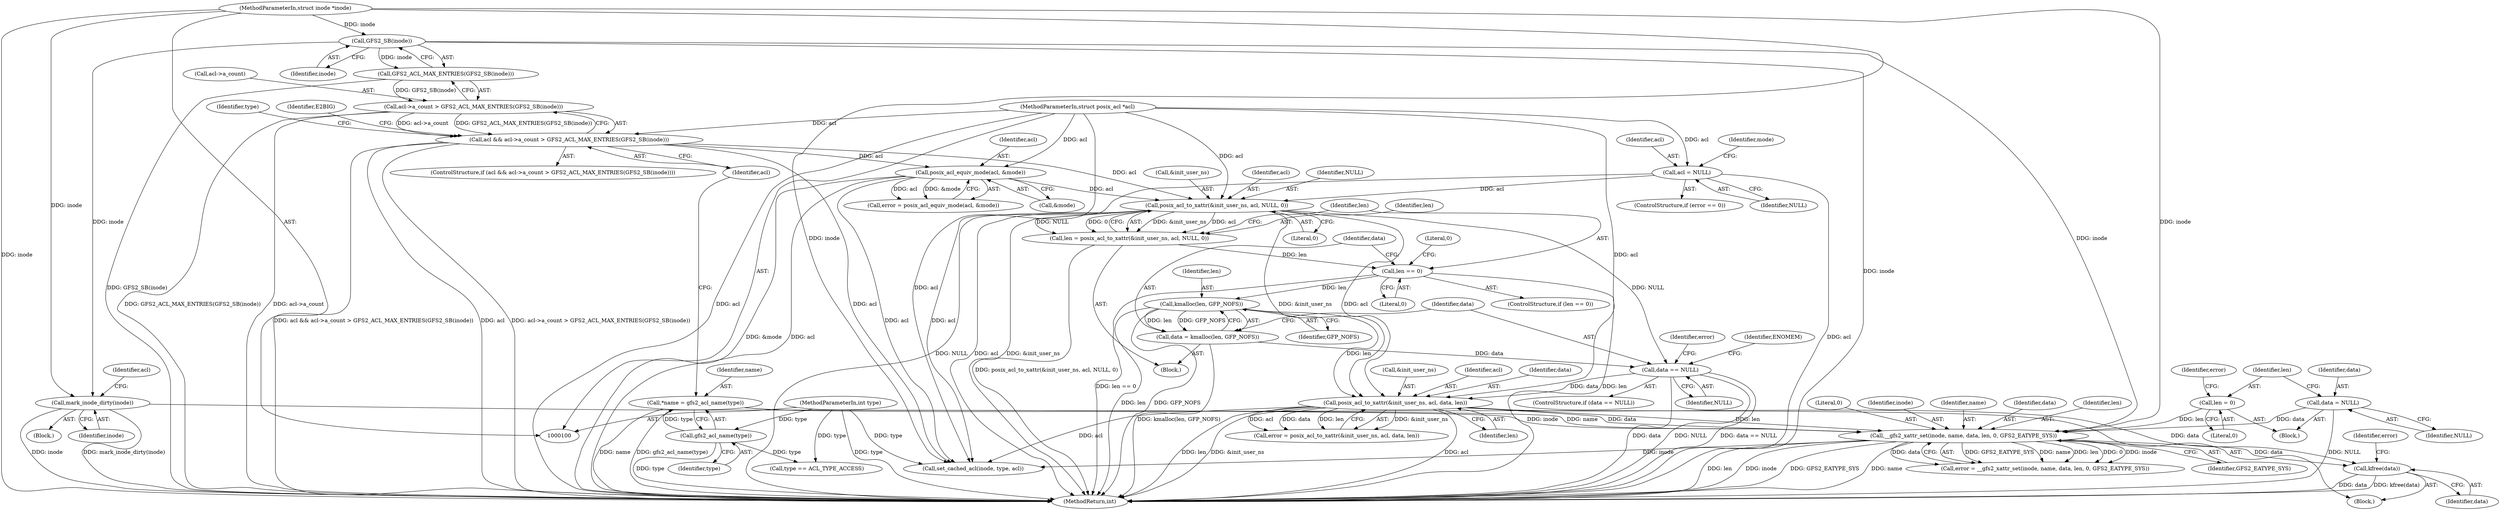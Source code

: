 digraph "1_linux_073931017b49d9458aa351605b43a7e34598caef_5@API" {
"1000237" [label="(Call,kfree(data))"];
"1000222" [label="(Call,__gfs2_xattr_set(inode, name, data, len, 0, GFS2_EATYPE_SYS))"];
"1000168" [label="(Call,mark_inode_dirty(inode))"];
"1000121" [label="(Call,GFS2_SB(inode))"];
"1000101" [label="(MethodParameterIn,struct inode *inode)"];
"1000109" [label="(Call,*name = gfs2_acl_name(type))"];
"1000111" [label="(Call,gfs2_acl_name(type))"];
"1000103" [label="(MethodParameterIn,int type)"];
"1000214" [label="(Call,data = NULL)"];
"1000201" [label="(Call,posix_acl_to_xattr(&init_user_ns, acl, data, len))"];
"1000175" [label="(Call,posix_acl_to_xattr(&init_user_ns, acl, NULL, 0))"];
"1000139" [label="(Call,posix_acl_equiv_mode(acl, &mode))"];
"1000114" [label="(Call,acl && acl->a_count > GFS2_ACL_MAX_ENTRIES(GFS2_SB(inode)))"];
"1000102" [label="(MethodParameterIn,struct posix_acl *acl)"];
"1000116" [label="(Call,acl->a_count > GFS2_ACL_MAX_ENTRIES(GFS2_SB(inode)))"];
"1000120" [label="(Call,GFS2_ACL_MAX_ENTRIES(GFS2_SB(inode)))"];
"1000153" [label="(Call,acl = NULL)"];
"1000193" [label="(Call,data == NULL)"];
"1000187" [label="(Call,data = kmalloc(len, GFP_NOFS))"];
"1000189" [label="(Call,kmalloc(len, GFP_NOFS))"];
"1000182" [label="(Call,len == 0)"];
"1000173" [label="(Call,len = posix_acl_to_xattr(&init_user_ns, acl, NULL, 0))"];
"1000217" [label="(Call,len = 0)"];
"1000110" [label="(Identifier,name)"];
"1000199" [label="(Call,error = posix_acl_to_xattr(&init_user_ns, acl, data, len))"];
"1000202" [label="(Call,&init_user_ns)"];
"1000128" [label="(Identifier,type)"];
"1000137" [label="(Call,error = posix_acl_equiv_mode(acl, &mode))"];
"1000182" [label="(Call,len == 0)"];
"1000238" [label="(Identifier,data)"];
"1000113" [label="(ControlStructure,if (acl && acl->a_count > GFS2_ACL_MAX_ENTRIES(GFS2_SB(inode))))"];
"1000158" [label="(Identifier,mode)"];
"1000241" [label="(MethodReturn,int)"];
"1000220" [label="(Call,error = __gfs2_xattr_set(inode, name, data, len, 0, GFS2_EATYPE_SYS))"];
"1000227" [label="(Literal,0)"];
"1000162" [label="(Block,)"];
"1000178" [label="(Identifier,acl)"];
"1000174" [label="(Identifier,len)"];
"1000223" [label="(Identifier,inode)"];
"1000112" [label="(Identifier,type)"];
"1000169" [label="(Identifier,inode)"];
"1000232" [label="(Call,set_cached_acl(inode, type, acl))"];
"1000153" [label="(Call,acl = NULL)"];
"1000186" [label="(Literal,0)"];
"1000181" [label="(ControlStructure,if (len == 0))"];
"1000224" [label="(Identifier,name)"];
"1000214" [label="(Call,data = NULL)"];
"1000116" [label="(Call,acl->a_count > GFS2_ACL_MAX_ENTRIES(GFS2_SB(inode)))"];
"1000189" [label="(Call,kmalloc(len, GFP_NOFS))"];
"1000194" [label="(Identifier,data)"];
"1000172" [label="(Block,)"];
"1000225" [label="(Identifier,data)"];
"1000184" [label="(Literal,0)"];
"1000175" [label="(Call,posix_acl_to_xattr(&init_user_ns, acl, NULL, 0))"];
"1000213" [label="(Block,)"];
"1000228" [label="(Identifier,GFS2_EATYPE_SYS)"];
"1000218" [label="(Identifier,len)"];
"1000101" [label="(MethodParameterIn,struct inode *inode)"];
"1000122" [label="(Identifier,inode)"];
"1000216" [label="(Identifier,NULL)"];
"1000215" [label="(Identifier,data)"];
"1000109" [label="(Call,*name = gfs2_acl_name(type))"];
"1000179" [label="(Identifier,NULL)"];
"1000187" [label="(Call,data = kmalloc(len, GFP_NOFS))"];
"1000191" [label="(Identifier,GFP_NOFS)"];
"1000219" [label="(Literal,0)"];
"1000222" [label="(Call,__gfs2_xattr_set(inode, name, data, len, 0, GFS2_EATYPE_SYS))"];
"1000102" [label="(MethodParameterIn,struct posix_acl *acl)"];
"1000154" [label="(Identifier,acl)"];
"1000127" [label="(Call,type == ACL_TYPE_ACCESS)"];
"1000141" [label="(Call,&mode)"];
"1000155" [label="(Identifier,NULL)"];
"1000190" [label="(Identifier,len)"];
"1000120" [label="(Call,GFS2_ACL_MAX_ENTRIES(GFS2_SB(inode)))"];
"1000111" [label="(Call,gfs2_acl_name(type))"];
"1000115" [label="(Identifier,acl)"];
"1000139" [label="(Call,posix_acl_equiv_mode(acl, &mode))"];
"1000237" [label="(Call,kfree(data))"];
"1000176" [label="(Call,&init_user_ns)"];
"1000204" [label="(Identifier,acl)"];
"1000193" [label="(Call,data == NULL)"];
"1000140" [label="(Identifier,acl)"];
"1000149" [label="(ControlStructure,if (error == 0))"];
"1000188" [label="(Identifier,data)"];
"1000192" [label="(ControlStructure,if (data == NULL))"];
"1000240" [label="(Identifier,error)"];
"1000217" [label="(Call,len = 0)"];
"1000117" [label="(Call,acl->a_count)"];
"1000221" [label="(Identifier,error)"];
"1000183" [label="(Identifier,len)"];
"1000121" [label="(Call,GFS2_SB(inode))"];
"1000104" [label="(Block,)"];
"1000103" [label="(MethodParameterIn,int type)"];
"1000180" [label="(Literal,0)"];
"1000114" [label="(Call,acl && acl->a_count > GFS2_ACL_MAX_ENTRIES(GFS2_SB(inode)))"];
"1000201" [label="(Call,posix_acl_to_xattr(&init_user_ns, acl, data, len))"];
"1000205" [label="(Identifier,data)"];
"1000200" [label="(Identifier,error)"];
"1000125" [label="(Identifier,E2BIG)"];
"1000206" [label="(Identifier,len)"];
"1000195" [label="(Identifier,NULL)"];
"1000168" [label="(Call,mark_inode_dirty(inode))"];
"1000173" [label="(Call,len = posix_acl_to_xattr(&init_user_ns, acl, NULL, 0))"];
"1000198" [label="(Identifier,ENOMEM)"];
"1000226" [label="(Identifier,len)"];
"1000171" [label="(Identifier,acl)"];
"1000237" -> "1000104"  [label="AST: "];
"1000237" -> "1000238"  [label="CFG: "];
"1000238" -> "1000237"  [label="AST: "];
"1000240" -> "1000237"  [label="CFG: "];
"1000237" -> "1000241"  [label="DDG: kfree(data)"];
"1000237" -> "1000241"  [label="DDG: data"];
"1000222" -> "1000237"  [label="DDG: data"];
"1000201" -> "1000237"  [label="DDG: data"];
"1000222" -> "1000220"  [label="AST: "];
"1000222" -> "1000228"  [label="CFG: "];
"1000223" -> "1000222"  [label="AST: "];
"1000224" -> "1000222"  [label="AST: "];
"1000225" -> "1000222"  [label="AST: "];
"1000226" -> "1000222"  [label="AST: "];
"1000227" -> "1000222"  [label="AST: "];
"1000228" -> "1000222"  [label="AST: "];
"1000220" -> "1000222"  [label="CFG: "];
"1000222" -> "1000241"  [label="DDG: len"];
"1000222" -> "1000241"  [label="DDG: inode"];
"1000222" -> "1000241"  [label="DDG: GFS2_EATYPE_SYS"];
"1000222" -> "1000241"  [label="DDG: name"];
"1000222" -> "1000220"  [label="DDG: GFS2_EATYPE_SYS"];
"1000222" -> "1000220"  [label="DDG: name"];
"1000222" -> "1000220"  [label="DDG: len"];
"1000222" -> "1000220"  [label="DDG: 0"];
"1000222" -> "1000220"  [label="DDG: inode"];
"1000222" -> "1000220"  [label="DDG: data"];
"1000168" -> "1000222"  [label="DDG: inode"];
"1000121" -> "1000222"  [label="DDG: inode"];
"1000101" -> "1000222"  [label="DDG: inode"];
"1000109" -> "1000222"  [label="DDG: name"];
"1000214" -> "1000222"  [label="DDG: data"];
"1000201" -> "1000222"  [label="DDG: data"];
"1000201" -> "1000222"  [label="DDG: len"];
"1000217" -> "1000222"  [label="DDG: len"];
"1000222" -> "1000232"  [label="DDG: inode"];
"1000168" -> "1000162"  [label="AST: "];
"1000168" -> "1000169"  [label="CFG: "];
"1000169" -> "1000168"  [label="AST: "];
"1000171" -> "1000168"  [label="CFG: "];
"1000168" -> "1000241"  [label="DDG: mark_inode_dirty(inode)"];
"1000168" -> "1000241"  [label="DDG: inode"];
"1000121" -> "1000168"  [label="DDG: inode"];
"1000101" -> "1000168"  [label="DDG: inode"];
"1000121" -> "1000120"  [label="AST: "];
"1000121" -> "1000122"  [label="CFG: "];
"1000122" -> "1000121"  [label="AST: "];
"1000120" -> "1000121"  [label="CFG: "];
"1000121" -> "1000241"  [label="DDG: inode"];
"1000121" -> "1000120"  [label="DDG: inode"];
"1000101" -> "1000121"  [label="DDG: inode"];
"1000101" -> "1000100"  [label="AST: "];
"1000101" -> "1000241"  [label="DDG: inode"];
"1000101" -> "1000232"  [label="DDG: inode"];
"1000109" -> "1000104"  [label="AST: "];
"1000109" -> "1000111"  [label="CFG: "];
"1000110" -> "1000109"  [label="AST: "];
"1000111" -> "1000109"  [label="AST: "];
"1000115" -> "1000109"  [label="CFG: "];
"1000109" -> "1000241"  [label="DDG: name"];
"1000109" -> "1000241"  [label="DDG: gfs2_acl_name(type)"];
"1000111" -> "1000109"  [label="DDG: type"];
"1000111" -> "1000112"  [label="CFG: "];
"1000112" -> "1000111"  [label="AST: "];
"1000111" -> "1000241"  [label="DDG: type"];
"1000103" -> "1000111"  [label="DDG: type"];
"1000111" -> "1000127"  [label="DDG: type"];
"1000103" -> "1000100"  [label="AST: "];
"1000103" -> "1000241"  [label="DDG: type"];
"1000103" -> "1000127"  [label="DDG: type"];
"1000103" -> "1000232"  [label="DDG: type"];
"1000214" -> "1000213"  [label="AST: "];
"1000214" -> "1000216"  [label="CFG: "];
"1000215" -> "1000214"  [label="AST: "];
"1000216" -> "1000214"  [label="AST: "];
"1000218" -> "1000214"  [label="CFG: "];
"1000214" -> "1000241"  [label="DDG: NULL"];
"1000201" -> "1000199"  [label="AST: "];
"1000201" -> "1000206"  [label="CFG: "];
"1000202" -> "1000201"  [label="AST: "];
"1000204" -> "1000201"  [label="AST: "];
"1000205" -> "1000201"  [label="AST: "];
"1000206" -> "1000201"  [label="AST: "];
"1000199" -> "1000201"  [label="CFG: "];
"1000201" -> "1000241"  [label="DDG: len"];
"1000201" -> "1000241"  [label="DDG: &init_user_ns"];
"1000201" -> "1000241"  [label="DDG: acl"];
"1000201" -> "1000199"  [label="DDG: &init_user_ns"];
"1000201" -> "1000199"  [label="DDG: acl"];
"1000201" -> "1000199"  [label="DDG: data"];
"1000201" -> "1000199"  [label="DDG: len"];
"1000175" -> "1000201"  [label="DDG: &init_user_ns"];
"1000175" -> "1000201"  [label="DDG: acl"];
"1000102" -> "1000201"  [label="DDG: acl"];
"1000193" -> "1000201"  [label="DDG: data"];
"1000189" -> "1000201"  [label="DDG: len"];
"1000201" -> "1000232"  [label="DDG: acl"];
"1000175" -> "1000173"  [label="AST: "];
"1000175" -> "1000180"  [label="CFG: "];
"1000176" -> "1000175"  [label="AST: "];
"1000178" -> "1000175"  [label="AST: "];
"1000179" -> "1000175"  [label="AST: "];
"1000180" -> "1000175"  [label="AST: "];
"1000173" -> "1000175"  [label="CFG: "];
"1000175" -> "1000241"  [label="DDG: NULL"];
"1000175" -> "1000241"  [label="DDG: acl"];
"1000175" -> "1000241"  [label="DDG: &init_user_ns"];
"1000175" -> "1000173"  [label="DDG: &init_user_ns"];
"1000175" -> "1000173"  [label="DDG: acl"];
"1000175" -> "1000173"  [label="DDG: NULL"];
"1000175" -> "1000173"  [label="DDG: 0"];
"1000139" -> "1000175"  [label="DDG: acl"];
"1000114" -> "1000175"  [label="DDG: acl"];
"1000153" -> "1000175"  [label="DDG: acl"];
"1000102" -> "1000175"  [label="DDG: acl"];
"1000175" -> "1000193"  [label="DDG: NULL"];
"1000139" -> "1000137"  [label="AST: "];
"1000139" -> "1000141"  [label="CFG: "];
"1000140" -> "1000139"  [label="AST: "];
"1000141" -> "1000139"  [label="AST: "];
"1000137" -> "1000139"  [label="CFG: "];
"1000139" -> "1000241"  [label="DDG: &mode"];
"1000139" -> "1000241"  [label="DDG: acl"];
"1000139" -> "1000137"  [label="DDG: acl"];
"1000139" -> "1000137"  [label="DDG: &mode"];
"1000114" -> "1000139"  [label="DDG: acl"];
"1000102" -> "1000139"  [label="DDG: acl"];
"1000139" -> "1000232"  [label="DDG: acl"];
"1000114" -> "1000113"  [label="AST: "];
"1000114" -> "1000115"  [label="CFG: "];
"1000114" -> "1000116"  [label="CFG: "];
"1000115" -> "1000114"  [label="AST: "];
"1000116" -> "1000114"  [label="AST: "];
"1000125" -> "1000114"  [label="CFG: "];
"1000128" -> "1000114"  [label="CFG: "];
"1000114" -> "1000241"  [label="DDG: acl && acl->a_count > GFS2_ACL_MAX_ENTRIES(GFS2_SB(inode))"];
"1000114" -> "1000241"  [label="DDG: acl"];
"1000114" -> "1000241"  [label="DDG: acl->a_count > GFS2_ACL_MAX_ENTRIES(GFS2_SB(inode))"];
"1000102" -> "1000114"  [label="DDG: acl"];
"1000116" -> "1000114"  [label="DDG: acl->a_count"];
"1000116" -> "1000114"  [label="DDG: GFS2_ACL_MAX_ENTRIES(GFS2_SB(inode))"];
"1000114" -> "1000232"  [label="DDG: acl"];
"1000102" -> "1000100"  [label="AST: "];
"1000102" -> "1000241"  [label="DDG: acl"];
"1000102" -> "1000153"  [label="DDG: acl"];
"1000102" -> "1000232"  [label="DDG: acl"];
"1000116" -> "1000120"  [label="CFG: "];
"1000117" -> "1000116"  [label="AST: "];
"1000120" -> "1000116"  [label="AST: "];
"1000116" -> "1000241"  [label="DDG: acl->a_count"];
"1000116" -> "1000241"  [label="DDG: GFS2_ACL_MAX_ENTRIES(GFS2_SB(inode))"];
"1000120" -> "1000116"  [label="DDG: GFS2_SB(inode)"];
"1000120" -> "1000241"  [label="DDG: GFS2_SB(inode)"];
"1000153" -> "1000149"  [label="AST: "];
"1000153" -> "1000155"  [label="CFG: "];
"1000154" -> "1000153"  [label="AST: "];
"1000155" -> "1000153"  [label="AST: "];
"1000158" -> "1000153"  [label="CFG: "];
"1000153" -> "1000241"  [label="DDG: acl"];
"1000153" -> "1000232"  [label="DDG: acl"];
"1000193" -> "1000192"  [label="AST: "];
"1000193" -> "1000195"  [label="CFG: "];
"1000194" -> "1000193"  [label="AST: "];
"1000195" -> "1000193"  [label="AST: "];
"1000198" -> "1000193"  [label="CFG: "];
"1000200" -> "1000193"  [label="CFG: "];
"1000193" -> "1000241"  [label="DDG: data"];
"1000193" -> "1000241"  [label="DDG: NULL"];
"1000193" -> "1000241"  [label="DDG: data == NULL"];
"1000187" -> "1000193"  [label="DDG: data"];
"1000187" -> "1000172"  [label="AST: "];
"1000187" -> "1000189"  [label="CFG: "];
"1000188" -> "1000187"  [label="AST: "];
"1000189" -> "1000187"  [label="AST: "];
"1000194" -> "1000187"  [label="CFG: "];
"1000187" -> "1000241"  [label="DDG: kmalloc(len, GFP_NOFS)"];
"1000189" -> "1000187"  [label="DDG: len"];
"1000189" -> "1000187"  [label="DDG: GFP_NOFS"];
"1000189" -> "1000191"  [label="CFG: "];
"1000190" -> "1000189"  [label="AST: "];
"1000191" -> "1000189"  [label="AST: "];
"1000189" -> "1000241"  [label="DDG: len"];
"1000189" -> "1000241"  [label="DDG: GFP_NOFS"];
"1000182" -> "1000189"  [label="DDG: len"];
"1000182" -> "1000181"  [label="AST: "];
"1000182" -> "1000184"  [label="CFG: "];
"1000183" -> "1000182"  [label="AST: "];
"1000184" -> "1000182"  [label="AST: "];
"1000186" -> "1000182"  [label="CFG: "];
"1000188" -> "1000182"  [label="CFG: "];
"1000182" -> "1000241"  [label="DDG: len == 0"];
"1000182" -> "1000241"  [label="DDG: len"];
"1000173" -> "1000182"  [label="DDG: len"];
"1000173" -> "1000172"  [label="AST: "];
"1000174" -> "1000173"  [label="AST: "];
"1000183" -> "1000173"  [label="CFG: "];
"1000173" -> "1000241"  [label="DDG: posix_acl_to_xattr(&init_user_ns, acl, NULL, 0)"];
"1000217" -> "1000213"  [label="AST: "];
"1000217" -> "1000219"  [label="CFG: "];
"1000218" -> "1000217"  [label="AST: "];
"1000219" -> "1000217"  [label="AST: "];
"1000221" -> "1000217"  [label="CFG: "];
}
